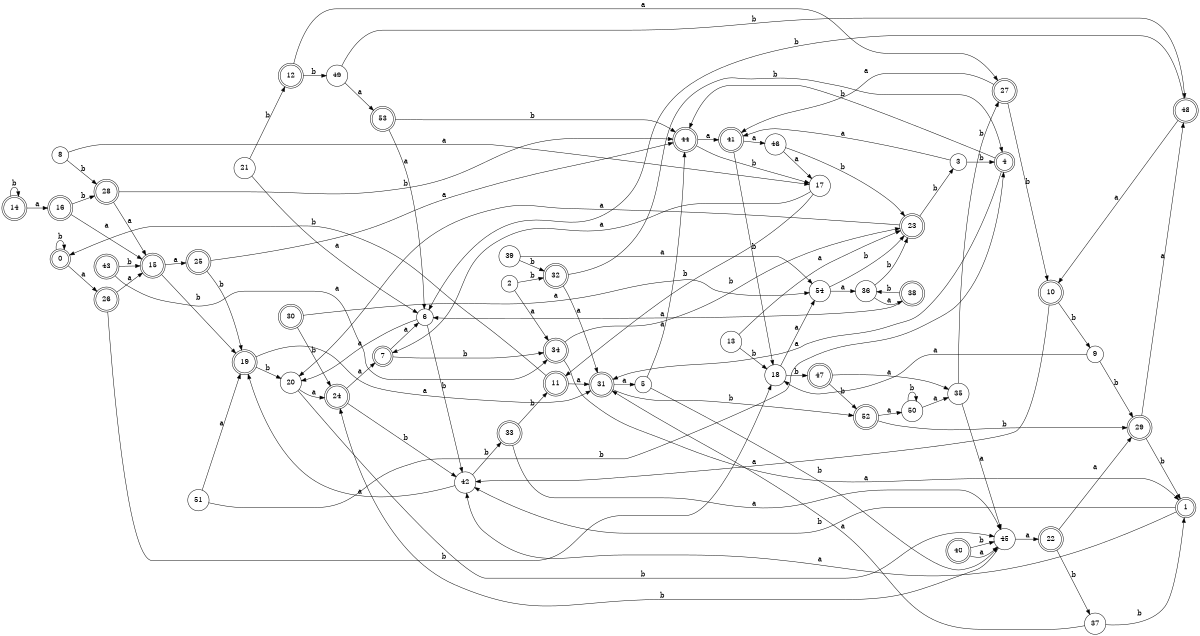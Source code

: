 digraph n44_2 {
__start0 [label="" shape="none"];

rankdir=LR;
size="8,5";

s0 [style="rounded,filled", color="black", fillcolor="white" shape="doublecircle", label="0"];
s1 [style="rounded,filled", color="black", fillcolor="white" shape="doublecircle", label="1"];
s2 [style="filled", color="black", fillcolor="white" shape="circle", label="2"];
s3 [style="filled", color="black", fillcolor="white" shape="circle", label="3"];
s4 [style="rounded,filled", color="black", fillcolor="white" shape="doublecircle", label="4"];
s5 [style="filled", color="black", fillcolor="white" shape="circle", label="5"];
s6 [style="filled", color="black", fillcolor="white" shape="circle", label="6"];
s7 [style="rounded,filled", color="black", fillcolor="white" shape="doublecircle", label="7"];
s8 [style="filled", color="black", fillcolor="white" shape="circle", label="8"];
s9 [style="filled", color="black", fillcolor="white" shape="circle", label="9"];
s10 [style="rounded,filled", color="black", fillcolor="white" shape="doublecircle", label="10"];
s11 [style="rounded,filled", color="black", fillcolor="white" shape="doublecircle", label="11"];
s12 [style="rounded,filled", color="black", fillcolor="white" shape="doublecircle", label="12"];
s13 [style="filled", color="black", fillcolor="white" shape="circle", label="13"];
s14 [style="rounded,filled", color="black", fillcolor="white" shape="doublecircle", label="14"];
s15 [style="rounded,filled", color="black", fillcolor="white" shape="doublecircle", label="15"];
s16 [style="rounded,filled", color="black", fillcolor="white" shape="doublecircle", label="16"];
s17 [style="filled", color="black", fillcolor="white" shape="circle", label="17"];
s18 [style="filled", color="black", fillcolor="white" shape="circle", label="18"];
s19 [style="rounded,filled", color="black", fillcolor="white" shape="doublecircle", label="19"];
s20 [style="filled", color="black", fillcolor="white" shape="circle", label="20"];
s21 [style="filled", color="black", fillcolor="white" shape="circle", label="21"];
s22 [style="rounded,filled", color="black", fillcolor="white" shape="doublecircle", label="22"];
s23 [style="rounded,filled", color="black", fillcolor="white" shape="doublecircle", label="23"];
s24 [style="rounded,filled", color="black", fillcolor="white" shape="doublecircle", label="24"];
s25 [style="rounded,filled", color="black", fillcolor="white" shape="doublecircle", label="25"];
s26 [style="rounded,filled", color="black", fillcolor="white" shape="doublecircle", label="26"];
s27 [style="rounded,filled", color="black", fillcolor="white" shape="doublecircle", label="27"];
s28 [style="rounded,filled", color="black", fillcolor="white" shape="doublecircle", label="28"];
s29 [style="rounded,filled", color="black", fillcolor="white" shape="doublecircle", label="29"];
s30 [style="rounded,filled", color="black", fillcolor="white" shape="doublecircle", label="30"];
s31 [style="rounded,filled", color="black", fillcolor="white" shape="doublecircle", label="31"];
s32 [style="rounded,filled", color="black", fillcolor="white" shape="doublecircle", label="32"];
s33 [style="rounded,filled", color="black", fillcolor="white" shape="doublecircle", label="33"];
s34 [style="rounded,filled", color="black", fillcolor="white" shape="doublecircle", label="34"];
s35 [style="filled", color="black", fillcolor="white" shape="circle", label="35"];
s36 [style="filled", color="black", fillcolor="white" shape="circle", label="36"];
s37 [style="filled", color="black", fillcolor="white" shape="circle", label="37"];
s38 [style="rounded,filled", color="black", fillcolor="white" shape="doublecircle", label="38"];
s39 [style="filled", color="black", fillcolor="white" shape="circle", label="39"];
s40 [style="rounded,filled", color="black", fillcolor="white" shape="doublecircle", label="40"];
s41 [style="rounded,filled", color="black", fillcolor="white" shape="doublecircle", label="41"];
s42 [style="filled", color="black", fillcolor="white" shape="circle", label="42"];
s43 [style="rounded,filled", color="black", fillcolor="white" shape="doublecircle", label="43"];
s44 [style="rounded,filled", color="black", fillcolor="white" shape="doublecircle", label="44"];
s45 [style="filled", color="black", fillcolor="white" shape="circle", label="45"];
s46 [style="filled", color="black", fillcolor="white" shape="circle", label="46"];
s47 [style="rounded,filled", color="black", fillcolor="white" shape="doublecircle", label="47"];
s48 [style="rounded,filled", color="black", fillcolor="white" shape="doublecircle", label="48"];
s49 [style="filled", color="black", fillcolor="white" shape="circle", label="49"];
s50 [style="filled", color="black", fillcolor="white" shape="circle", label="50"];
s51 [style="filled", color="black", fillcolor="white" shape="circle", label="51"];
s52 [style="rounded,filled", color="black", fillcolor="white" shape="doublecircle", label="52"];
s53 [style="rounded,filled", color="black", fillcolor="white" shape="doublecircle", label="53"];
s54 [style="filled", color="black", fillcolor="white" shape="circle", label="54"];
s0 -> s26 [label="a"];
s0 -> s0 [label="b"];
s1 -> s42 [label="a"];
s1 -> s42 [label="b"];
s2 -> s34 [label="a"];
s2 -> s32 [label="b"];
s3 -> s41 [label="a"];
s3 -> s4 [label="b"];
s4 -> s31 [label="a"];
s4 -> s44 [label="b"];
s5 -> s44 [label="a"];
s5 -> s45 [label="b"];
s6 -> s20 [label="a"];
s6 -> s42 [label="b"];
s7 -> s6 [label="a"];
s7 -> s34 [label="b"];
s8 -> s17 [label="a"];
s8 -> s28 [label="b"];
s9 -> s18 [label="a"];
s9 -> s29 [label="b"];
s10 -> s42 [label="a"];
s10 -> s9 [label="b"];
s11 -> s31 [label="a"];
s11 -> s0 [label="b"];
s12 -> s27 [label="a"];
s12 -> s49 [label="b"];
s13 -> s23 [label="a"];
s13 -> s18 [label="b"];
s14 -> s16 [label="a"];
s14 -> s14 [label="b"];
s15 -> s25 [label="a"];
s15 -> s19 [label="b"];
s16 -> s15 [label="a"];
s16 -> s28 [label="b"];
s17 -> s7 [label="a"];
s17 -> s11 [label="b"];
s18 -> s54 [label="a"];
s18 -> s47 [label="b"];
s19 -> s31 [label="a"];
s19 -> s20 [label="b"];
s20 -> s24 [label="a"];
s20 -> s45 [label="b"];
s21 -> s6 [label="a"];
s21 -> s12 [label="b"];
s22 -> s29 [label="a"];
s22 -> s37 [label="b"];
s23 -> s20 [label="a"];
s23 -> s3 [label="b"];
s24 -> s7 [label="a"];
s24 -> s42 [label="b"];
s25 -> s44 [label="a"];
s25 -> s19 [label="b"];
s26 -> s15 [label="a"];
s26 -> s18 [label="b"];
s27 -> s41 [label="a"];
s27 -> s10 [label="b"];
s28 -> s15 [label="a"];
s28 -> s44 [label="b"];
s29 -> s48 [label="a"];
s29 -> s1 [label="b"];
s30 -> s54 [label="a"];
s30 -> s24 [label="b"];
s31 -> s5 [label="a"];
s31 -> s52 [label="b"];
s32 -> s31 [label="a"];
s32 -> s4 [label="b"];
s33 -> s45 [label="a"];
s33 -> s11 [label="b"];
s34 -> s1 [label="a"];
s34 -> s23 [label="b"];
s35 -> s45 [label="a"];
s35 -> s27 [label="b"];
s36 -> s38 [label="a"];
s36 -> s23 [label="b"];
s37 -> s31 [label="a"];
s37 -> s1 [label="b"];
s38 -> s6 [label="a"];
s38 -> s36 [label="b"];
s39 -> s54 [label="a"];
s39 -> s32 [label="b"];
s40 -> s45 [label="a"];
s40 -> s45 [label="b"];
s41 -> s46 [label="a"];
s41 -> s18 [label="b"];
s42 -> s19 [label="a"];
s42 -> s33 [label="b"];
s43 -> s34 [label="a"];
s43 -> s15 [label="b"];
s44 -> s41 [label="a"];
s44 -> s17 [label="b"];
s45 -> s22 [label="a"];
s45 -> s24 [label="b"];
s46 -> s17 [label="a"];
s46 -> s23 [label="b"];
s47 -> s35 [label="a"];
s47 -> s52 [label="b"];
s48 -> s10 [label="a"];
s48 -> s6 [label="b"];
s49 -> s53 [label="a"];
s49 -> s48 [label="b"];
s50 -> s35 [label="a"];
s50 -> s50 [label="b"];
s51 -> s19 [label="a"];
s51 -> s4 [label="b"];
s52 -> s50 [label="a"];
s52 -> s29 [label="b"];
s53 -> s6 [label="a"];
s53 -> s44 [label="b"];
s54 -> s36 [label="a"];
s54 -> s23 [label="b"];

}